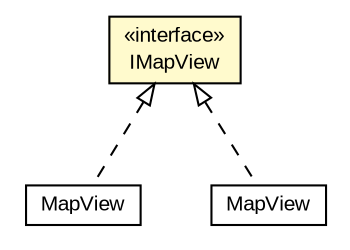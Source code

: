 #!/usr/local/bin/dot
#
# Class diagram 
# Generated by UMLGraph version R5_6-24-gf6e263 (http://www.umlgraph.org/)
#

digraph G {
	edge [fontname="arial",fontsize=10,labelfontname="arial",labelfontsize=10];
	node [fontname="arial",fontsize=10,shape=plaintext];
	nodesep=0.25;
	ranksep=0.5;
	// org.osmdroid.api.IMapView
	c60430 [label=<<table title="org.osmdroid.api.IMapView" border="0" cellborder="1" cellspacing="0" cellpadding="2" port="p" bgcolor="lemonChiffon" href="./IMapView.html">
		<tr><td><table border="0" cellspacing="0" cellpadding="1">
<tr><td align="center" balign="center"> &#171;interface&#187; </td></tr>
<tr><td align="center" balign="center"> IMapView </td></tr>
		</table></td></tr>
		</table>>, URL="./IMapView.html", fontname="arial", fontcolor="black", fontsize=10.0];
	// org.osmdroid.views.MapView
	c60531 [label=<<table title="org.osmdroid.views.MapView" border="0" cellborder="1" cellspacing="0" cellpadding="2" port="p" href="../views/MapView.html">
		<tr><td><table border="0" cellspacing="0" cellpadding="1">
<tr><td align="center" balign="center"> MapView </td></tr>
		</table></td></tr>
		</table>>, URL="../views/MapView.html", fontname="arial", fontcolor="black", fontsize=10.0];
	// org.osmdroid.google.wrapper.MapView
	c60626 [label=<<table title="org.osmdroid.google.wrapper.MapView" border="0" cellborder="1" cellspacing="0" cellpadding="2" port="p" href="../google/wrapper/MapView.html">
		<tr><td><table border="0" cellspacing="0" cellpadding="1">
<tr><td align="center" balign="center"> MapView </td></tr>
		</table></td></tr>
		</table>>, URL="../google/wrapper/MapView.html", fontname="arial", fontcolor="black", fontsize=10.0];
	//org.osmdroid.views.MapView implements org.osmdroid.api.IMapView
	c60430:p -> c60531:p [dir=back,arrowtail=empty,style=dashed];
	//org.osmdroid.google.wrapper.MapView implements org.osmdroid.api.IMapView
	c60430:p -> c60626:p [dir=back,arrowtail=empty,style=dashed];
}

